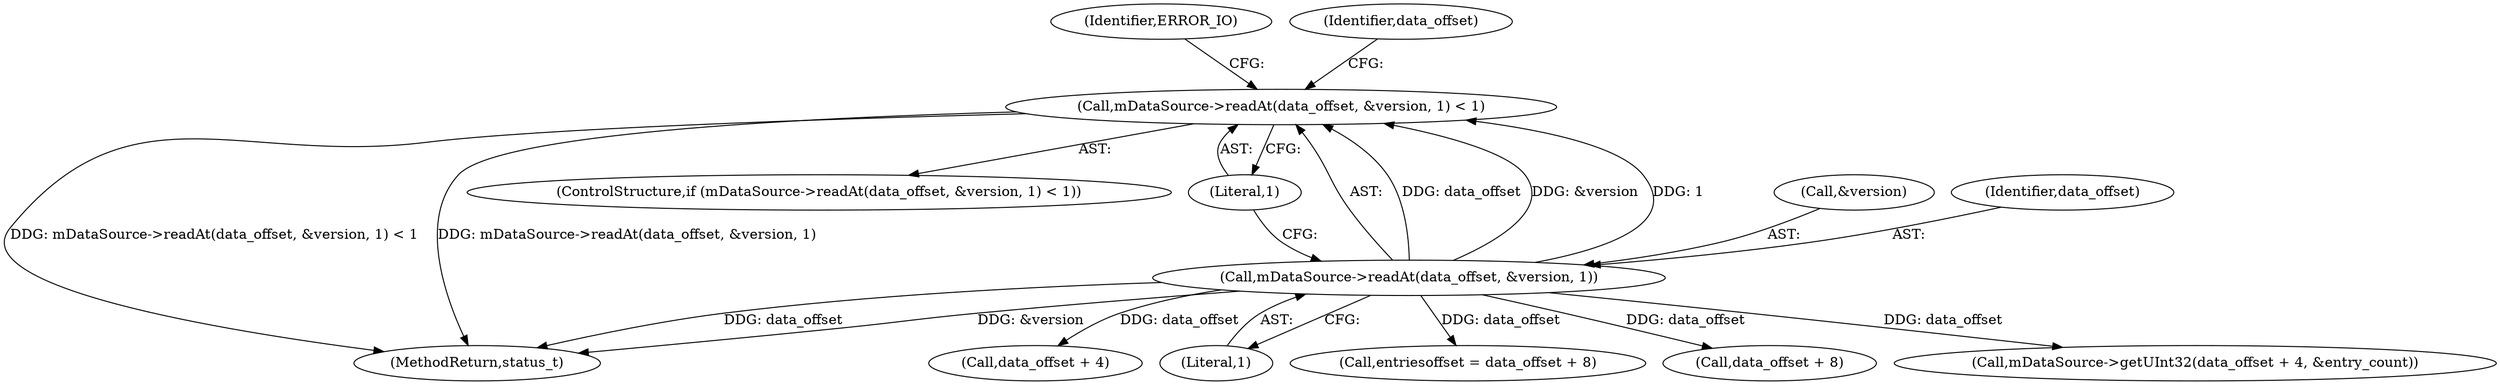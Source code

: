 digraph "0_Android_463a6f807e187828442949d1924e143cf07778c6@API" {
"1000602" [label="(Call,mDataSource->readAt(data_offset, &version, 1) < 1)"];
"1000603" [label="(Call,mDataSource->readAt(data_offset, &version, 1))"];
"1000615" [label="(Call,mDataSource->getUInt32(data_offset + 4, &entry_count))"];
"1000607" [label="(Literal,1)"];
"1000601" [label="(ControlStructure,if (mDataSource->readAt(data_offset, &version, 1) < 1))"];
"1000605" [label="(Call,&version)"];
"1002911" [label="(MethodReturn,status_t)"];
"1000611" [label="(Identifier,ERROR_IO)"];
"1000617" [label="(Identifier,data_offset)"];
"1000602" [label="(Call,mDataSource->readAt(data_offset, &version, 1) < 1)"];
"1000616" [label="(Call,data_offset + 4)"];
"1000643" [label="(Call,entriesoffset = data_offset + 8)"];
"1000604" [label="(Identifier,data_offset)"];
"1000645" [label="(Call,data_offset + 8)"];
"1000608" [label="(Literal,1)"];
"1000603" [label="(Call,mDataSource->readAt(data_offset, &version, 1))"];
"1000602" -> "1000601"  [label="AST: "];
"1000602" -> "1000608"  [label="CFG: "];
"1000603" -> "1000602"  [label="AST: "];
"1000608" -> "1000602"  [label="AST: "];
"1000611" -> "1000602"  [label="CFG: "];
"1000617" -> "1000602"  [label="CFG: "];
"1000602" -> "1002911"  [label="DDG: mDataSource->readAt(data_offset, &version, 1) < 1"];
"1000602" -> "1002911"  [label="DDG: mDataSource->readAt(data_offset, &version, 1)"];
"1000603" -> "1000602"  [label="DDG: data_offset"];
"1000603" -> "1000602"  [label="DDG: &version"];
"1000603" -> "1000602"  [label="DDG: 1"];
"1000603" -> "1000607"  [label="CFG: "];
"1000604" -> "1000603"  [label="AST: "];
"1000605" -> "1000603"  [label="AST: "];
"1000607" -> "1000603"  [label="AST: "];
"1000608" -> "1000603"  [label="CFG: "];
"1000603" -> "1002911"  [label="DDG: data_offset"];
"1000603" -> "1002911"  [label="DDG: &version"];
"1000603" -> "1000615"  [label="DDG: data_offset"];
"1000603" -> "1000616"  [label="DDG: data_offset"];
"1000603" -> "1000643"  [label="DDG: data_offset"];
"1000603" -> "1000645"  [label="DDG: data_offset"];
}
